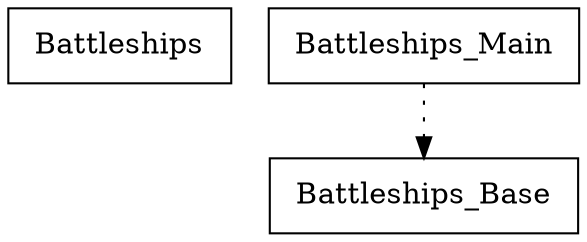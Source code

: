 digraph {
Battleships [ label=" Battleships " shape= box ]
Battleships_Base [ label=" Battleships_Base " shape= box ]
Battleships_Main [ label=" Battleships_Main " shape= box ]

"Battleships_Main" -> "Battleships_Base" [style= dotted ]
}
